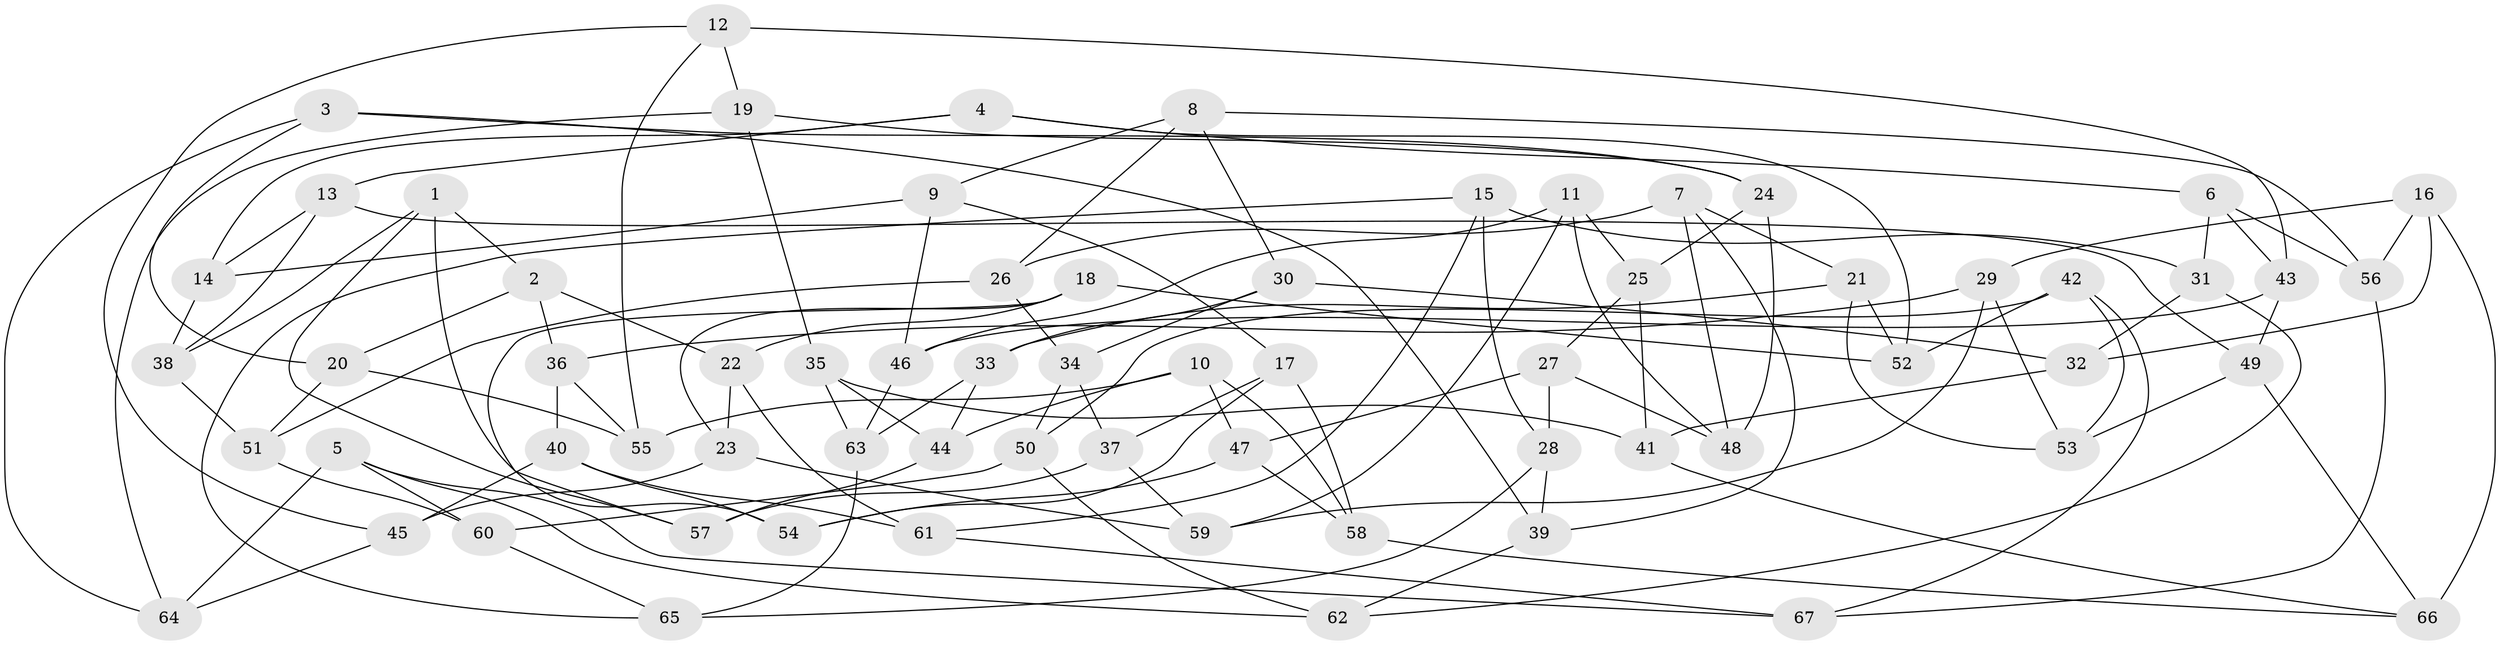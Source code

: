 // Generated by graph-tools (version 1.1) at 2025/59/03/09/25 04:59:11]
// undirected, 67 vertices, 134 edges
graph export_dot {
graph [start="1"]
  node [color=gray90,style=filled];
  1;
  2;
  3;
  4;
  5;
  6;
  7;
  8;
  9;
  10;
  11;
  12;
  13;
  14;
  15;
  16;
  17;
  18;
  19;
  20;
  21;
  22;
  23;
  24;
  25;
  26;
  27;
  28;
  29;
  30;
  31;
  32;
  33;
  34;
  35;
  36;
  37;
  38;
  39;
  40;
  41;
  42;
  43;
  44;
  45;
  46;
  47;
  48;
  49;
  50;
  51;
  52;
  53;
  54;
  55;
  56;
  57;
  58;
  59;
  60;
  61;
  62;
  63;
  64;
  65;
  66;
  67;
  1 -- 38;
  1 -- 57;
  1 -- 54;
  1 -- 2;
  2 -- 22;
  2 -- 20;
  2 -- 36;
  3 -- 24;
  3 -- 64;
  3 -- 39;
  3 -- 20;
  4 -- 13;
  4 -- 14;
  4 -- 6;
  4 -- 52;
  5 -- 60;
  5 -- 67;
  5 -- 64;
  5 -- 62;
  6 -- 56;
  6 -- 43;
  6 -- 31;
  7 -- 26;
  7 -- 21;
  7 -- 39;
  7 -- 48;
  8 -- 26;
  8 -- 56;
  8 -- 9;
  8 -- 30;
  9 -- 46;
  9 -- 14;
  9 -- 17;
  10 -- 44;
  10 -- 55;
  10 -- 47;
  10 -- 58;
  11 -- 59;
  11 -- 46;
  11 -- 25;
  11 -- 48;
  12 -- 55;
  12 -- 19;
  12 -- 45;
  12 -- 43;
  13 -- 38;
  13 -- 49;
  13 -- 14;
  14 -- 38;
  15 -- 61;
  15 -- 28;
  15 -- 65;
  15 -- 31;
  16 -- 29;
  16 -- 32;
  16 -- 56;
  16 -- 66;
  17 -- 54;
  17 -- 37;
  17 -- 58;
  18 -- 23;
  18 -- 22;
  18 -- 52;
  18 -- 57;
  19 -- 64;
  19 -- 35;
  19 -- 24;
  20 -- 55;
  20 -- 51;
  21 -- 52;
  21 -- 53;
  21 -- 33;
  22 -- 61;
  22 -- 23;
  23 -- 45;
  23 -- 59;
  24 -- 25;
  24 -- 48;
  25 -- 41;
  25 -- 27;
  26 -- 51;
  26 -- 34;
  27 -- 48;
  27 -- 28;
  27 -- 47;
  28 -- 39;
  28 -- 65;
  29 -- 53;
  29 -- 59;
  29 -- 36;
  30 -- 34;
  30 -- 33;
  30 -- 32;
  31 -- 62;
  31 -- 32;
  32 -- 41;
  33 -- 44;
  33 -- 63;
  34 -- 50;
  34 -- 37;
  35 -- 41;
  35 -- 63;
  35 -- 44;
  36 -- 55;
  36 -- 40;
  37 -- 59;
  37 -- 57;
  38 -- 51;
  39 -- 62;
  40 -- 54;
  40 -- 45;
  40 -- 61;
  41 -- 66;
  42 -- 53;
  42 -- 67;
  42 -- 50;
  42 -- 52;
  43 -- 46;
  43 -- 49;
  44 -- 57;
  45 -- 64;
  46 -- 63;
  47 -- 54;
  47 -- 58;
  49 -- 53;
  49 -- 66;
  50 -- 62;
  50 -- 60;
  51 -- 60;
  56 -- 67;
  58 -- 66;
  60 -- 65;
  61 -- 67;
  63 -- 65;
}
